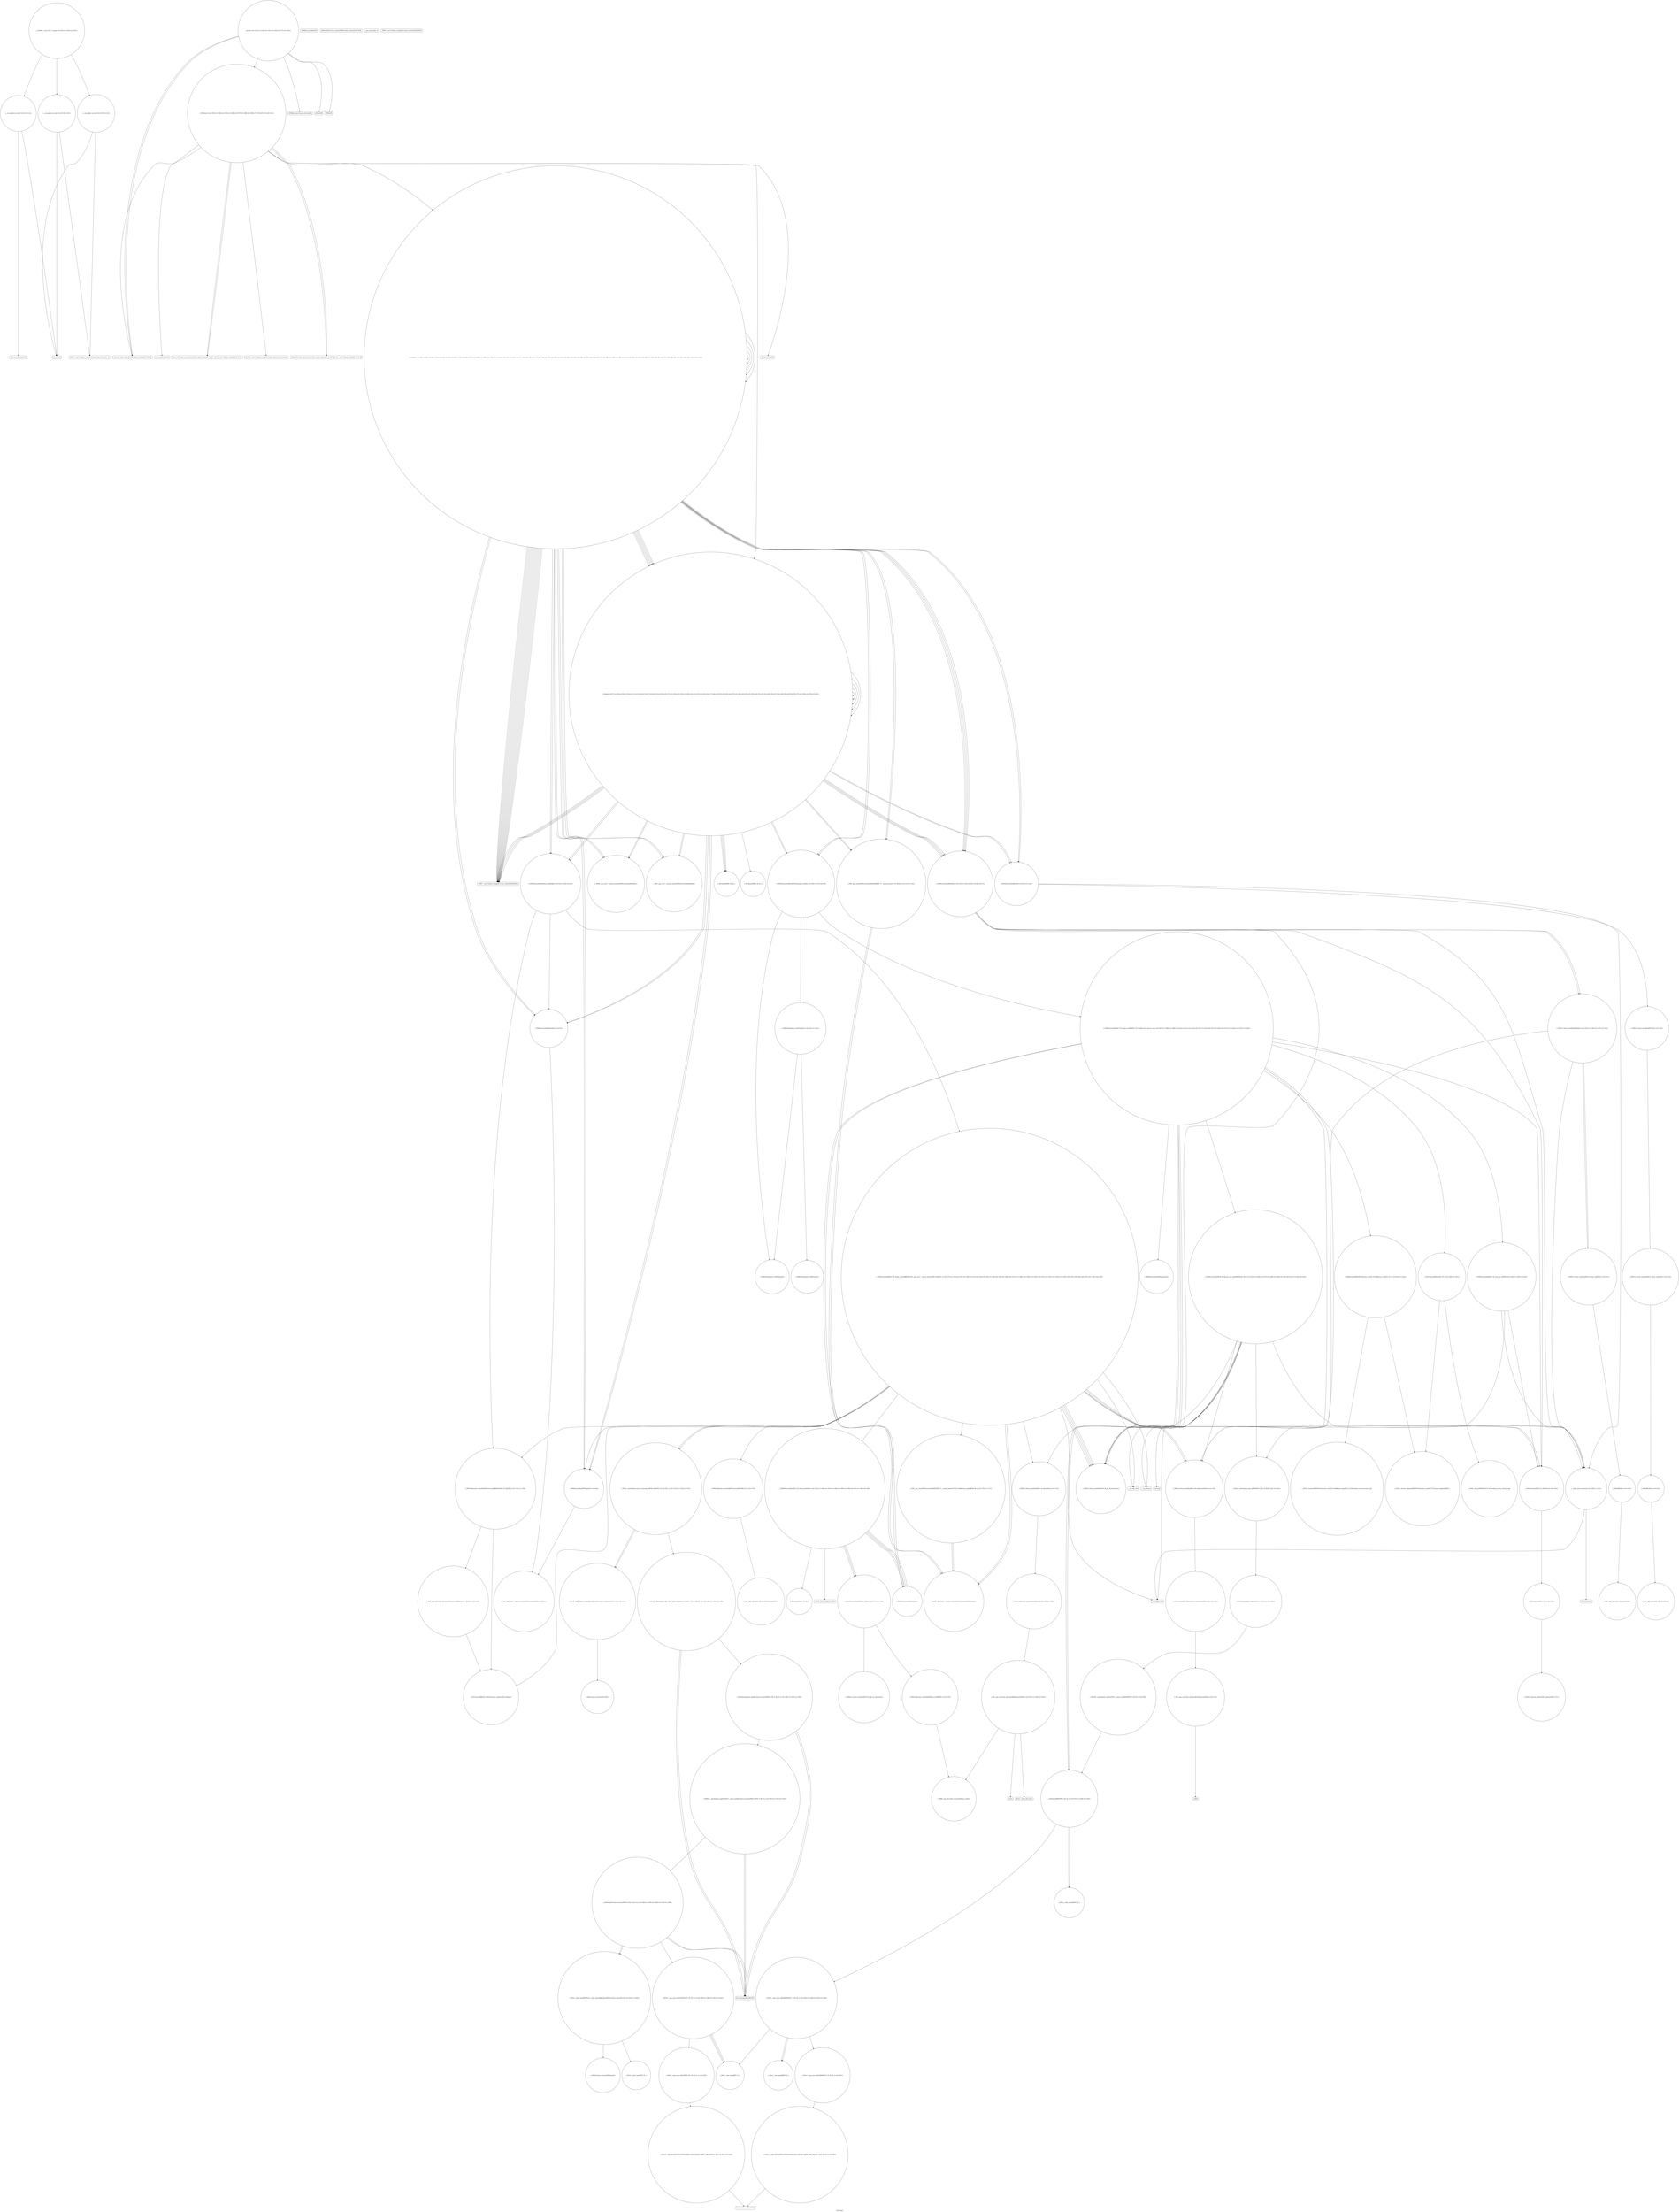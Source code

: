 digraph "Call Graph" {
	label="Call Graph";

	Node0x555a23b48000 [shape=record,shape=circle,label="{__cxx_global_var_init|{<s0>1|<s1>2}}"];
	Node0x555a23b48000:s0 -> Node0x555a23de8bf0[color=black];
	Node0x555a23b48000:s1 -> Node0x555a23de8cf0[color=black];
	Node0x555a23dec890 [shape=record,shape=circle,label="{_ZNKSt13move_iteratorIPiE4baseEv}"];
	Node0x555a23de8ef0 [shape=record,shape=circle,label="{__cxx_global_var_init.2|{<s0>5|<s1>6}}"];
	Node0x555a23de8ef0:s0 -> Node0x555a23de8df0[color=black];
	Node0x555a23de8ef0:s1 -> Node0x555a23de8cf0[color=black];
	Node0x555a23dea3f0 [shape=record,shape=circle,label="{_ZNKSt6vectorIiSaIiEE8capacityEv}"];
	Node0x555a23de9270 [shape=record,shape=circle,label="{_ZNSt6vectorIiSaIiEE5beginEv|{<s0>49}}"];
	Node0x555a23de9270:s0 -> Node0x555a23deacf0[color=black];
	Node0x555a23dea770 [shape=record,shape=circle,label="{_ZSt19__iterator_categoryIPKiENSt15iterator_traitsIT_E17iterator_categoryERKS3_}"];
	Node0x555a23de95f0 [shape=record,shape=circle,label="{_ZNSt6vectorIiSaIiEED2Ev|{<s0>53|<s1>54|<s2>55|<s3>56|<s4>57}}"];
	Node0x555a23de95f0:s0 -> Node0x555a23dea0f0[color=black];
	Node0x555a23de95f0:s1 -> Node0x555a23dea070[color=black];
	Node0x555a23de95f0:s2 -> Node0x555a23dea170[color=black];
	Node0x555a23de95f0:s3 -> Node0x555a23dea170[color=black];
	Node0x555a23de95f0:s4 -> Node0x555a23de9d70[color=black];
	Node0x555a23deaaf0 [shape=record,shape=circle,label="{_ZSt9__advanceIPKilEvRT_T0_St26random_access_iterator_tag}"];
	Node0x555a23de9970 [shape=record,shape=Mrecord,label="{_ZStlsISt11char_traitsIcEERSt13basic_ostreamIcT_ES5_PKc}"];
	Node0x555a23de9cf0 [shape=record,shape=circle,label="{_ZNSt12_Vector_baseIiSaIiEEC2Ev|{<s0>119}}"];
	Node0x555a23de9cf0:s0 -> Node0x555a23de9ef0[color=black];
	Node0x555a23dea070 [shape=record,shape=circle,label="{_ZSt8_DestroyIPiiEvT_S1_RSaIT0_E|{<s0>124}}"];
	Node0x555a23dea070:s0 -> Node0x555a23dea1f0[color=black];
	Node0x555a23deb410 [shape=record,shape=circle,label="{_ZNSt16allocator_traitsISaIiEE10deallocateERS0_Pim|{<s0>132}}"];
	Node0x555a23deb410:s0 -> Node0x555a23deb490[color=black];
	Node0x555a23deb790 [shape=record,shape=circle,label="{_ZN9__gnu_cxx13new_allocatorIiE9constructIiJRKiEEEvPT_DpOT0_|{<s0>160}}"];
	Node0x555a23deb790:s0 -> Node0x555a23deb810[color=black];
	Node0x555a23debb10 [shape=record,shape=circle,label="{_ZNSt16allocator_traitsISaIiEE7destroyIiEEvRS0_PT_|{<s0>176}}"];
	Node0x555a23debb10:s0 -> Node0x555a23dec990[color=black];
	Node0x555a23debe90 [shape=record,shape=circle,label="{_ZNSt16allocator_traitsISaIiEE8max_sizeERKS0_|{<s0>179}}"];
	Node0x555a23debe90:s0 -> Node0x555a23debf90[color=black];
	Node0x555a23dec210 [shape=record,shape=circle,label="{_ZSt22__uninitialized_copy_aISt13move_iteratorIPiES1_iET0_T_S4_S3_RSaIT1_E|{<s0>184|<s1>185|<s2>186}}"];
	Node0x555a23dec210:s0 -> Node0x555a23dec390[color=black];
	Node0x555a23dec210:s1 -> Node0x555a23dec390[color=black];
	Node0x555a23dec210:s2 -> Node0x555a23dec310[color=black];
	Node0x555a23dec590 [shape=record,shape=circle,label="{_ZSt12__miter_baseIPiEDTcl12__miter_basecldtfp_4baseEEESt13move_iteratorIT_E|{<s0>203|<s1>204}}"];
	Node0x555a23dec590:s0 -> Node0x555a23dec890[color=black];
	Node0x555a23dec590:s1 -> Node0x555a23dec810[color=black];
	Node0x555a23de8bf0 [shape=record,shape=Mrecord,label="{_ZNSt8ios_base4InitC1Ev}"];
	Node0x555a23dec910 [shape=record,shape=circle,label="{_ZNSt13move_iteratorIPiEC2ES0_}"];
	Node0x555a23de8f70 [shape=record,shape=circle,label="{_Z2dpii|{<s0>7|<s1>8|<s2>9|<s3>10|<s4>11|<s5>12|<s6>13|<s7>14|<s8>15|<s9>16|<s10>17|<s11>18|<s12>19|<s13>20|<s14>21|<s15>22|<s16>23|<s17>24|<s18>25|<s19>26|<s20>27|<s21>28|<s22>29|<s23>30|<s24>31|<s25>32|<s26>33|<s27>34|<s28>35|<s29>36|<s30>37|<s31>38|<s32>39|<s33>40}}"];
	Node0x555a23de8f70:s0 -> Node0x555a23de8ff0[color=black];
	Node0x555a23de8f70:s1 -> Node0x555a23de8ff0[color=black];
	Node0x555a23de8f70:s2 -> Node0x555a23de9070[color=black];
	Node0x555a23de8f70:s3 -> Node0x555a23de9170[color=black];
	Node0x555a23de8f70:s4 -> Node0x555a23de95f0[color=black];
	Node0x555a23de8f70:s5 -> Node0x555a23de95f0[color=black];
	Node0x555a23de8f70:s6 -> Node0x555a23de9070[color=black];
	Node0x555a23de8f70:s7 -> Node0x555a23de91f0[color=black];
	Node0x555a23de8f70:s8 -> Node0x555a23de9070[color=black];
	Node0x555a23de8f70:s9 -> Node0x555a23de9170[color=black];
	Node0x555a23de8f70:s10 -> Node0x555a23de9070[color=black];
	Node0x555a23de8f70:s11 -> Node0x555a23de91f0[color=black];
	Node0x555a23de8f70:s12 -> Node0x555a23de9270[color=black];
	Node0x555a23de8f70:s13 -> Node0x555a23de92f0[color=black];
	Node0x555a23de8f70:s14 -> Node0x555a23de9370[color=black];
	Node0x555a23de8f70:s15 -> Node0x555a23de93f0[color=black];
	Node0x555a23de8f70:s16 -> Node0x555a23de9270[color=black];
	Node0x555a23de8f70:s17 -> Node0x555a23de92f0[color=black];
	Node0x555a23de8f70:s18 -> Node0x555a23de9370[color=black];
	Node0x555a23de8f70:s19 -> Node0x555a23de93f0[color=black];
	Node0x555a23de8f70:s20 -> Node0x555a23de8f70[color=black];
	Node0x555a23de8f70:s21 -> Node0x555a23de9470[color=black];
	Node0x555a23de8f70:s22 -> Node0x555a23de8f70[color=black];
	Node0x555a23de8f70:s23 -> Node0x555a23de9470[color=black];
	Node0x555a23de8f70:s24 -> Node0x555a23de8f70[color=black];
	Node0x555a23de8f70:s25 -> Node0x555a23de9470[color=black];
	Node0x555a23de8f70:s26 -> Node0x555a23de8f70[color=black];
	Node0x555a23de8f70:s27 -> Node0x555a23de94f0[color=black];
	Node0x555a23de8f70:s28 -> Node0x555a23de8f70[color=black];
	Node0x555a23de8f70:s29 -> Node0x555a23de9470[color=black];
	Node0x555a23de8f70:s30 -> Node0x555a23de9570[color=black];
	Node0x555a23de8f70:s31 -> Node0x555a23de9570[color=black];
	Node0x555a23de8f70:s32 -> Node0x555a23de95f0[color=black];
	Node0x555a23de8f70:s33 -> Node0x555a23de95f0[color=black];
	Node0x555a23dea470 [shape=record,shape=circle,label="{_ZNSt6vectorIiSaIiEE20_M_allocate_and_copyIPKiEEPimT_S6_|{<s0>225|<s1>226|<s2>227|<s3>228|<s4>229|<s5>230|<s6>231|<s7>232|<s8>233}}"];
	Node0x555a23dea470:s0 -> Node0x555a23deb990[color=black];
	Node0x555a23dea470:s1 -> Node0x555a23dea0f0[color=black];
	Node0x555a23dea470:s2 -> Node0x555a23dea670[color=black];
	Node0x555a23dea470:s3 -> Node0x555a23de9df0[color=black];
	Node0x555a23dea470:s4 -> Node0x555a23dea2f0[color=black];
	Node0x555a23dea470:s5 -> Node0x555a23debb90[color=black];
	Node0x555a23dea470:s6 -> Node0x555a23debc10[color=black];
	Node0x555a23dea470:s7 -> Node0x555a23dea7f0[color=black];
	Node0x555a23dea470:s8 -> Node0x555a23de9d70[color=black];
	Node0x555a23de92f0 [shape=record,shape=circle,label="{_ZNSt6vectorIiSaIiEE3endEv|{<s0>50}}"];
	Node0x555a23de92f0:s0 -> Node0x555a23deacf0[color=black];
	Node0x555a23dea7f0 [shape=record,shape=Mrecord,label="{llvm.trap}"];
	Node0x555a23de9670 [shape=record,shape=circle,label="{_Z3rekii|{<s0>58|<s1>59|<s2>60|<s3>61|<s4>62|<s5>63|<s6>64|<s7>65|<s8>66|<s9>67|<s10>68|<s11>69|<s12>70|<s13>71|<s14>72|<s15>73|<s16>74|<s17>75|<s18>76|<s19>77|<s20>78|<s21>79|<s22>80|<s23>81|<s24>82|<s25>83|<s26>84|<s27>85|<s28>86|<s29>87|<s30>88|<s31>89|<s32>90|<s33>91|<s34>92|<s35>93|<s36>94|<s37>95|<s38>96|<s39>97|<s40>98|<s41>99|<s42>100|<s43>101|<s44>102}}"];
	Node0x555a23de9670:s0 -> Node0x555a23de8f70[color=black];
	Node0x555a23de9670:s1 -> Node0x555a23de8ff0[color=black];
	Node0x555a23de9670:s2 -> Node0x555a23de8ff0[color=black];
	Node0x555a23de9670:s3 -> Node0x555a23de9070[color=black];
	Node0x555a23de9670:s4 -> Node0x555a23de9170[color=black];
	Node0x555a23de9670:s5 -> Node0x555a23de95f0[color=black];
	Node0x555a23de9670:s6 -> Node0x555a23de95f0[color=black];
	Node0x555a23de9670:s7 -> Node0x555a23de9070[color=black];
	Node0x555a23de9670:s8 -> Node0x555a23de91f0[color=black];
	Node0x555a23de9670:s9 -> Node0x555a23de9070[color=black];
	Node0x555a23de9670:s10 -> Node0x555a23de9170[color=black];
	Node0x555a23de9670:s11 -> Node0x555a23de9070[color=black];
	Node0x555a23de9670:s12 -> Node0x555a23de91f0[color=black];
	Node0x555a23de9670:s13 -> Node0x555a23de9270[color=black];
	Node0x555a23de9670:s14 -> Node0x555a23de92f0[color=black];
	Node0x555a23de9670:s15 -> Node0x555a23de9370[color=black];
	Node0x555a23de9670:s16 -> Node0x555a23de93f0[color=black];
	Node0x555a23de9670:s17 -> Node0x555a23de9270[color=black];
	Node0x555a23de9670:s18 -> Node0x555a23de92f0[color=black];
	Node0x555a23de9670:s19 -> Node0x555a23de9370[color=black];
	Node0x555a23de9670:s20 -> Node0x555a23de93f0[color=black];
	Node0x555a23de9670:s21 -> Node0x555a23de8f70[color=black];
	Node0x555a23de9670:s22 -> Node0x555a23de9070[color=black];
	Node0x555a23de9670:s23 -> Node0x555a23de9070[color=black];
	Node0x555a23de9670:s24 -> Node0x555a23de9670[color=black];
	Node0x555a23de9670:s25 -> Node0x555a23de8f70[color=black];
	Node0x555a23de9670:s26 -> Node0x555a23de9070[color=black];
	Node0x555a23de9670:s27 -> Node0x555a23de9070[color=black];
	Node0x555a23de9670:s28 -> Node0x555a23de9670[color=black];
	Node0x555a23de9670:s29 -> Node0x555a23de8f70[color=black];
	Node0x555a23de9670:s30 -> Node0x555a23de9070[color=black];
	Node0x555a23de9670:s31 -> Node0x555a23de9070[color=black];
	Node0x555a23de9670:s32 -> Node0x555a23de9670[color=black];
	Node0x555a23de9670:s33 -> Node0x555a23de8f70[color=black];
	Node0x555a23de9670:s34 -> Node0x555a23de9070[color=black];
	Node0x555a23de9670:s35 -> Node0x555a23de9070[color=black];
	Node0x555a23de9670:s36 -> Node0x555a23de9670[color=black];
	Node0x555a23de9670:s37 -> Node0x555a23de8f70[color=black];
	Node0x555a23de9670:s38 -> Node0x555a23de9070[color=black];
	Node0x555a23de9670:s39 -> Node0x555a23de9070[color=black];
	Node0x555a23de9670:s40 -> Node0x555a23de9670[color=black];
	Node0x555a23de9670:s41 -> Node0x555a23de9570[color=black];
	Node0x555a23de9670:s42 -> Node0x555a23de9570[color=black];
	Node0x555a23de9670:s43 -> Node0x555a23de95f0[color=black];
	Node0x555a23de9670:s44 -> Node0x555a23de95f0[color=black];
	Node0x555a23deab70 [shape=record,shape=circle,label="{_ZSt18uninitialized_copyIPKiPiET0_T_S4_S3_|{<s0>249}}"];
	Node0x555a23deab70:s0 -> Node0x555a23deabf0[color=black];
	Node0x555a23de99f0 [shape=record,shape=Mrecord,label="{_ZNSolsEPFRSoS_E}"];
	Node0x555a23de9d70 [shape=record,shape=circle,label="{__clang_call_terminate|{<s0>120|<s1>121}}"];
	Node0x555a23de9d70:s0 -> Node0x555a23de9df0[color=black];
	Node0x555a23de9d70:s1 -> Node0x555a23de9e70[color=black];
	Node0x555a23dea0f0 [shape=record,shape=circle,label="{_ZNSt12_Vector_baseIiSaIiEE19_M_get_Tp_allocatorEv}"];
	Node0x555a23deb490 [shape=record,shape=circle,label="{_ZN9__gnu_cxx13new_allocatorIiE10deallocateEPim|{<s0>133}}"];
	Node0x555a23deb490:s0 -> Node0x555a23deb510[color=black];
	Node0x555a23deb810 [shape=record,shape=circle,label="{_ZSt7forwardIRKiEOT_RNSt16remove_referenceIS2_E4typeE}"];
	Node0x555a23debb90 [shape=record,shape=Mrecord,label="{__cxa_rethrow}"];
	Node0x555a23debf10 [shape=record,shape=circle,label="{_ZNKSt12_Vector_baseIiSaIiEE19_M_get_Tp_allocatorEv}"];
	Node0x555a23dec290 [shape=record,shape=circle,label="{_ZSt32__make_move_if_noexcept_iteratorIiSt13move_iteratorIPiEET0_PT_|{<s0>187}}"];
	Node0x555a23dec290:s0 -> Node0x555a23dec910[color=black];
	Node0x555a23dec610 [shape=record,shape=circle,label="{_ZSt13__copy_move_aILb1EPiS0_ET1_T0_S2_S1_|{<s0>205}}"];
	Node0x555a23dec610:s0 -> Node0x555a23dec710[color=black];
	Node0x555a23de8c70 [shape=record,shape=Mrecord,label="{_ZNSt8ios_base4InitD1Ev}"];
	Node0x555a23dec990 [shape=record,shape=circle,label="{_ZN9__gnu_cxx13new_allocatorIiE7destroyIiEEvPT_}"];
	Node0x555a23de8ff0 [shape=record,shape=circle,label="{_ZNSt6vectorIiSaIiEEC2Ev|{<s0>41|<s1>42}}"];
	Node0x555a23de8ff0:s0 -> Node0x555a23de9cf0[color=black];
	Node0x555a23de8ff0:s1 -> Node0x555a23de9d70[color=black];
	Node0x555a23dea4f0 [shape=record,shape=circle,label="{_ZNSt6vectorIiSaIiEE15_M_erase_at_endEPi|{<s0>234|<s1>235|<s2>236}}"];
	Node0x555a23dea4f0:s0 -> Node0x555a23dea0f0[color=black];
	Node0x555a23dea4f0:s1 -> Node0x555a23dea070[color=black];
	Node0x555a23dea4f0:s2 -> Node0x555a23de9d70[color=black];
	Node0x555a23de9370 [shape=record,shape=circle,label="{_ZN9__gnu_cxxneIPiSt6vectorIiSaIiEEEEbRKNS_17__normal_iteratorIT_T0_EESA_|{<s0>51|<s1>52}}"];
	Node0x555a23de9370:s0 -> Node0x555a23deba90[color=black];
	Node0x555a23de9370:s1 -> Node0x555a23deba90[color=black];
	Node0x555a23dea870 [shape=record,shape=circle,label="{_ZSt14__copy_move_a2ILb0EPKiPiET1_T0_S4_S3_|{<s0>243|<s1>244|<s2>245|<s3>246}}"];
	Node0x555a23dea870:s0 -> Node0x555a23dea9f0[color=black];
	Node0x555a23dea870:s1 -> Node0x555a23dea9f0[color=black];
	Node0x555a23dea870:s2 -> Node0x555a23dec690[color=black];
	Node0x555a23dea870:s3 -> Node0x555a23dea970[color=black];
	Node0x555a23de96f0 [shape=record,shape=circle,label="{_Z5Solvev|{<s0>103|<s1>104|<s2>105|<s3>106|<s4>107|<s5>108|<s6>109|<s7>110|<s8>111|<s9>112}}"];
	Node0x555a23de96f0:s0 -> Node0x555a23de9770[color=black];
	Node0x555a23de96f0:s1 -> Node0x555a23de97f0[color=black];
	Node0x555a23de96f0:s2 -> Node0x555a23de97f0[color=black];
	Node0x555a23de96f0:s3 -> Node0x555a23de9870[color=black];
	Node0x555a23de96f0:s4 -> Node0x555a23de8f70[color=black];
	Node0x555a23de96f0:s5 -> Node0x555a23de9670[color=black];
	Node0x555a23de96f0:s6 -> Node0x555a23de98f0[color=black];
	Node0x555a23de96f0:s7 -> Node0x555a23de9970[color=black];
	Node0x555a23de96f0:s8 -> Node0x555a23de98f0[color=black];
	Node0x555a23de96f0:s9 -> Node0x555a23de99f0[color=black];
	Node0x555a23deabf0 [shape=record,shape=circle,label="{_ZNSt20__uninitialized_copyILb1EE13__uninit_copyIPKiPiEET0_T_S6_S5_|{<s0>250}}"];
	Node0x555a23deabf0:s0 -> Node0x555a23dea570[color=black];
	Node0x555a23de9a70 [shape=record,shape=Mrecord,label="{_ZSt4endlIcSt11char_traitsIcEERSt13basic_ostreamIT_T0_ES6_}"];
	Node0x555a23de9df0 [shape=record,shape=Mrecord,label="{__cxa_begin_catch}"];
	Node0x555a23dea170 [shape=record,shape=circle,label="{_ZNSt12_Vector_baseIiSaIiEED2Ev|{<s0>125|<s1>126|<s2>127|<s3>128}}"];
	Node0x555a23dea170:s0 -> Node0x555a23dea2f0[color=black];
	Node0x555a23dea170:s1 -> Node0x555a23deb390[color=black];
	Node0x555a23dea170:s2 -> Node0x555a23deb390[color=black];
	Node0x555a23dea170:s3 -> Node0x555a23de9d70[color=black];
	Node0x555a23deb510 [shape=record,shape=Mrecord,label="{_ZdlPv}"];
	Node0x555a23deb890 [shape=record,shape=circle,label="{_ZNKSt6vectorIiSaIiEE12_M_check_lenEmPKc|{<s0>161|<s1>162|<s2>163|<s3>164|<s4>165|<s5>166|<s6>167|<s7>168|<s8>169}}"];
	Node0x555a23deb890:s0 -> Node0x555a23debc90[color=black];
	Node0x555a23deb890:s1 -> Node0x555a23debd10[color=black];
	Node0x555a23deb890:s2 -> Node0x555a23debd90[color=black];
	Node0x555a23deb890:s3 -> Node0x555a23debd10[color=black];
	Node0x555a23deb890:s4 -> Node0x555a23debd10[color=black];
	Node0x555a23deb890:s5 -> Node0x555a23debe10[color=black];
	Node0x555a23deb890:s6 -> Node0x555a23debd10[color=black];
	Node0x555a23deb890:s7 -> Node0x555a23debc90[color=black];
	Node0x555a23deb890:s8 -> Node0x555a23debc90[color=black];
	Node0x555a23debc10 [shape=record,shape=Mrecord,label="{__cxa_end_catch}"];
	Node0x555a23debf90 [shape=record,shape=circle,label="{_ZNK9__gnu_cxx13new_allocatorIiE8max_sizeEv}"];
	Node0x555a23dec310 [shape=record,shape=circle,label="{_ZSt18uninitialized_copyISt13move_iteratorIPiES1_ET0_T_S4_S3_|{<s0>188|<s1>189|<s2>190}}"];
	Node0x555a23dec310:s0 -> Node0x555a23dec390[color=black];
	Node0x555a23dec310:s1 -> Node0x555a23dec390[color=black];
	Node0x555a23dec310:s2 -> Node0x555a23dec410[color=black];
	Node0x555a23dec690 [shape=record,shape=circle,label="{_ZSt12__niter_baseIPiET_S1_}"];
	Node0x555a23de8cf0 [shape=record,shape=Mrecord,label="{__cxa_atexit}"];
	Node0x555a23deca10 [shape=record,shape=circle,label="{_ZNSt6vectorIiSaIiEE13_M_assign_auxIPKiEEvT_S5_St20forward_iterator_tag|{<s0>207|<s1>208|<s2>209|<s3>210|<s4>211|<s5>212|<s6>213|<s7>214|<s8>215|<s9>216|<s10>217|<s11>218|<s12>219|<s13>220}}"];
	Node0x555a23deca10:s0 -> Node0x555a23dea370[color=black];
	Node0x555a23deca10:s1 -> Node0x555a23dea3f0[color=black];
	Node0x555a23deca10:s2 -> Node0x555a23dea470[color=black];
	Node0x555a23deca10:s3 -> Node0x555a23dea0f0[color=black];
	Node0x555a23deca10:s4 -> Node0x555a23dea070[color=black];
	Node0x555a23deca10:s5 -> Node0x555a23dea2f0[color=black];
	Node0x555a23deca10:s6 -> Node0x555a23debd10[color=black];
	Node0x555a23deca10:s7 -> Node0x555a23dea570[color=black];
	Node0x555a23deca10:s8 -> Node0x555a23dea4f0[color=black];
	Node0x555a23deca10:s9 -> Node0x555a23debd10[color=black];
	Node0x555a23deca10:s10 -> Node0x555a23dea5f0[color=black];
	Node0x555a23deca10:s11 -> Node0x555a23dea570[color=black];
	Node0x555a23deca10:s12 -> Node0x555a23dea0f0[color=black];
	Node0x555a23deca10:s13 -> Node0x555a23dea670[color=black];
	Node0x555a23de9070 [shape=record,shape=Mrecord,label="{_ZNSt7__cxx1112basic_stringIcSt11char_traitsIcESaIcEEixEm}"];
	Node0x555a23dea570 [shape=record,shape=circle,label="{_ZSt4copyIPKiPiET0_T_S4_S3_|{<s0>237|<s1>238|<s2>239}}"];
	Node0x555a23dea570:s0 -> Node0x555a23dea8f0[color=black];
	Node0x555a23dea570:s1 -> Node0x555a23dea8f0[color=black];
	Node0x555a23dea570:s2 -> Node0x555a23dea870[color=black];
	Node0x555a23de93f0 [shape=record,shape=circle,label="{_ZNK9__gnu_cxx17__normal_iteratorIPiSt6vectorIiSaIiEEEdeEv}"];
	Node0x555a23dea8f0 [shape=record,shape=circle,label="{_ZSt12__miter_baseIPKiET_S2_}"];
	Node0x555a23de9770 [shape=record,shape=Mrecord,label="{llvm.memset.p0i8.i64}"];
	Node0x555a23deac70 [shape=record,shape=circle,label="{_ZNKSt16initializer_listIiE4sizeEv}"];
	Node0x555a23de9af0 [shape=record,shape=circle,label="{main|{<s0>113|<s1>114|<s2>115|<s3>116|<s4>117|<s5>118}}"];
	Node0x555a23de9af0:s0 -> Node0x555a23de9b70[color=black];
	Node0x555a23de9af0:s1 -> Node0x555a23de9bf0[color=black];
	Node0x555a23de9af0:s2 -> Node0x555a23de9970[color=black];
	Node0x555a23de9af0:s3 -> Node0x555a23de9c70[color=black];
	Node0x555a23de9af0:s4 -> Node0x555a23de9970[color=black];
	Node0x555a23de9af0:s5 -> Node0x555a23de96f0[color=black];
	Node0x555a23de9e70 [shape=record,shape=Mrecord,label="{_ZSt9terminatev}"];
	Node0x555a23dea1f0 [shape=record,shape=circle,label="{_ZSt8_DestroyIPiEvT_S1_|{<s0>129}}"];
	Node0x555a23dea1f0:s0 -> Node0x555a23dea270[color=black];
	Node0x555a23deb590 [shape=record,shape=circle,label="{_ZNSaIiED2Ev|{<s0>134}}"];
	Node0x555a23deb590:s0 -> Node0x555a23deb610[color=black];
	Node0x555a23deb910 [shape=record,shape=circle,label="{_ZN9__gnu_cxxmiIPiSt6vectorIiSaIiEEEENS_17__normal_iteratorIT_T0_E15difference_typeERKS8_SB_|{<s0>170|<s1>171}}"];
	Node0x555a23deb910:s0 -> Node0x555a23deba90[color=black];
	Node0x555a23deb910:s1 -> Node0x555a23deba90[color=black];
	Node0x555a23debc90 [shape=record,shape=circle,label="{_ZNKSt6vectorIiSaIiEE8max_sizeEv|{<s0>177|<s1>178}}"];
	Node0x555a23debc90:s0 -> Node0x555a23debf10[color=black];
	Node0x555a23debc90:s1 -> Node0x555a23debe90[color=black];
	Node0x555a23dec010 [shape=record,shape=circle,label="{_ZNSt16allocator_traitsISaIiEE8allocateERS0_m|{<s0>180}}"];
	Node0x555a23dec010:s0 -> Node0x555a23dec090[color=black];
	Node0x555a23dec390 [shape=record,shape=Mrecord,label="{llvm.memcpy.p0i8.p0i8.i64}"];
	Node0x555a23dec710 [shape=record,shape=circle,label="{_ZNSt11__copy_moveILb1ELb1ESt26random_access_iterator_tagE8__copy_mIiEEPT_PKS3_S6_S4_|{<s0>206}}"];
	Node0x555a23dec710:s0 -> Node0x555a23dec790[color=black];
	Node0x555a23de8d70 [shape=record,shape=circle,label="{__cxx_global_var_init.1|{<s0>3|<s1>4}}"];
	Node0x555a23de8d70:s0 -> Node0x555a23de8df0[color=black];
	Node0x555a23de8d70:s1 -> Node0x555a23de8cf0[color=black];
	Node0x555a23deca90 [shape=record,shape=circle,label="{_ZNKSt16initializer_listIiE5beginEv}"];
	Node0x555a23de90f0 [shape=record,shape=Mrecord,label="{__gxx_personality_v0}"];
	Node0x555a23dea5f0 [shape=record,shape=circle,label="{_ZSt7advanceIPKimEvRT_T0_|{<s0>240|<s1>241}}"];
	Node0x555a23dea5f0:s0 -> Node0x555a23dea770[color=black];
	Node0x555a23dea5f0:s1 -> Node0x555a23deaaf0[color=black];
	Node0x555a23de9470 [shape=record,shape=circle,label="{_ZSt3minIxERKT_S2_S2_}"];
	Node0x555a23dea970 [shape=record,shape=circle,label="{_ZSt13__copy_move_aILb0EPKiPiET1_T0_S4_S3_|{<s0>247}}"];
	Node0x555a23dea970:s0 -> Node0x555a23deaa70[color=black];
	Node0x555a23de97f0 [shape=record,shape=Mrecord,label="{_ZStrsIcSt11char_traitsIcESaIcEERSt13basic_istreamIT_T0_ES7_RNSt7__cxx1112basic_stringIS4_S5_T1_EE}"];
	Node0x555a23deacf0 [shape=record,shape=circle,label="{_ZN9__gnu_cxx17__normal_iteratorIPiSt6vectorIiSaIiEEEC2ERKS1_}"];
	Node0x555a23de9b70 [shape=record,shape=Mrecord,label="{_ZNSt8ios_base15sync_with_stdioEb}"];
	Node0x555a23de9ef0 [shape=record,shape=circle,label="{_ZNSt12_Vector_baseIiSaIiEE12_Vector_implC2Ev|{<s0>122}}"];
	Node0x555a23de9ef0:s0 -> Node0x555a23de9f70[color=black];
	Node0x555a23dea270 [shape=record,shape=circle,label="{_ZNSt12_Destroy_auxILb1EE9__destroyIPiEEvT_S3_}"];
	Node0x555a23deb610 [shape=record,shape=circle,label="{_ZN9__gnu_cxx13new_allocatorIiED2Ev}"];
	Node0x555a23deb990 [shape=record,shape=circle,label="{_ZNSt12_Vector_baseIiSaIiEE11_M_allocateEm|{<s0>172}}"];
	Node0x555a23deb990:s0 -> Node0x555a23dec010[color=black];
	Node0x555a23debd10 [shape=record,shape=circle,label="{_ZNKSt6vectorIiSaIiEE4sizeEv}"];
	Node0x555a23dec090 [shape=record,shape=circle,label="{_ZN9__gnu_cxx13new_allocatorIiE8allocateEmPKv|{<s0>181|<s1>182|<s2>183}}"];
	Node0x555a23dec090:s0 -> Node0x555a23debf90[color=black];
	Node0x555a23dec090:s1 -> Node0x555a23dec110[color=black];
	Node0x555a23dec090:s2 -> Node0x555a23dec190[color=black];
	Node0x555a23dec410 [shape=record,shape=circle,label="{_ZNSt20__uninitialized_copyILb1EE13__uninit_copyISt13move_iteratorIPiES3_EET0_T_S6_S5_|{<s0>191|<s1>192|<s2>193}}"];
	Node0x555a23dec410:s0 -> Node0x555a23dec390[color=black];
	Node0x555a23dec410:s1 -> Node0x555a23dec390[color=black];
	Node0x555a23dec410:s2 -> Node0x555a23dec490[color=black];
	Node0x555a23dec790 [shape=record,shape=Mrecord,label="{llvm.memmove.p0i8.p0i8.i64}"];
	Node0x555a23de8df0 [shape=record,shape=Mrecord,label="{_ZNSt7__cxx1112basic_stringIcSt11char_traitsIcESaIcEEC1Ev}"];
	Node0x555a23decb10 [shape=record,shape=circle,label="{_ZNKSt16initializer_listIiE3endEv|{<s0>221|<s1>222}}"];
	Node0x555a23decb10:s0 -> Node0x555a23deca90[color=black];
	Node0x555a23decb10:s1 -> Node0x555a23deac70[color=black];
	Node0x555a23de9170 [shape=record,shape=circle,label="{_ZNSt6vectorIiSaIiEE9push_backERKi|{<s0>43|<s1>44|<s2>45}}"];
	Node0x555a23de9170:s0 -> Node0x555a23deb690[color=black];
	Node0x555a23de9170:s1 -> Node0x555a23de92f0[color=black];
	Node0x555a23de9170:s2 -> Node0x555a23deb710[color=black];
	Node0x555a23dea670 [shape=record,shape=circle,label="{_ZSt22__uninitialized_copy_aIPKiPiiET0_T_S4_S3_RSaIT1_E|{<s0>242}}"];
	Node0x555a23dea670:s0 -> Node0x555a23deab70[color=black];
	Node0x555a23de94f0 [shape=record,shape=circle,label="{_ZSt3maxIxERKT_S2_S2_}"];
	Node0x555a23dea9f0 [shape=record,shape=circle,label="{_ZSt12__niter_baseIPKiET_S2_}"];
	Node0x555a23de9870 [shape=record,shape=Mrecord,label="{_ZNKSt7__cxx1112basic_stringIcSt11char_traitsIcESaIcEE4sizeEv}"];
	Node0x555a23dead70 [shape=record,shape=circle,label="{_GLOBAL__sub_I_IvL_1_0.cpp|{<s0>251|<s1>252|<s2>253}}"];
	Node0x555a23dead70:s0 -> Node0x555a23b48000[color=black];
	Node0x555a23dead70:s1 -> Node0x555a23de8d70[color=black];
	Node0x555a23dead70:s2 -> Node0x555a23de8ef0[color=black];
	Node0x555a23de9bf0 [shape=record,shape=Mrecord,label="{_ZNSirsERi}"];
	Node0x555a23de9f70 [shape=record,shape=circle,label="{_ZNSaIiEC2Ev|{<s0>123}}"];
	Node0x555a23de9f70:s0 -> Node0x555a23de9ff0[color=black];
	Node0x555a23dea2f0 [shape=record,shape=circle,label="{_ZNSt12_Vector_baseIiSaIiEE13_M_deallocateEPim|{<s0>130}}"];
	Node0x555a23dea2f0:s0 -> Node0x555a23deb410[color=black];
	Node0x555a23deb690 [shape=record,shape=circle,label="{_ZNSt16allocator_traitsISaIiEE9constructIiJRKiEEEvRS0_PT_DpOT0_|{<s0>135|<s1>136}}"];
	Node0x555a23deb690:s0 -> Node0x555a23deb810[color=black];
	Node0x555a23deb690:s1 -> Node0x555a23deb790[color=black];
	Node0x555a23deba10 [shape=record,shape=circle,label="{_ZSt34__uninitialized_move_if_noexcept_aIPiS0_SaIiEET0_T_S3_S2_RT1_|{<s0>173|<s1>174|<s2>175}}"];
	Node0x555a23deba10:s0 -> Node0x555a23dec290[color=black];
	Node0x555a23deba10:s1 -> Node0x555a23dec290[color=black];
	Node0x555a23deba10:s2 -> Node0x555a23dec210[color=black];
	Node0x555a23debd90 [shape=record,shape=Mrecord,label="{_ZSt20__throw_length_errorPKc}"];
	Node0x555a23dec110 [shape=record,shape=Mrecord,label="{_ZSt17__throw_bad_allocv}"];
	Node0x555a23dec490 [shape=record,shape=circle,label="{_ZSt4copyISt13move_iteratorIPiES1_ET0_T_S4_S3_|{<s0>194|<s1>195|<s2>196|<s3>197|<s4>198}}"];
	Node0x555a23dec490:s0 -> Node0x555a23dec390[color=black];
	Node0x555a23dec490:s1 -> Node0x555a23dec590[color=black];
	Node0x555a23dec490:s2 -> Node0x555a23dec390[color=black];
	Node0x555a23dec490:s3 -> Node0x555a23dec590[color=black];
	Node0x555a23dec490:s4 -> Node0x555a23dec510[color=black];
	Node0x555a23dec810 [shape=record,shape=circle,label="{_ZSt12__miter_baseIPiET_S1_}"];
	Node0x555a23de8e70 [shape=record,shape=Mrecord,label="{_ZNSt7__cxx1112basic_stringIcSt11char_traitsIcESaIcEED1Ev}"];
	Node0x555a23dea370 [shape=record,shape=circle,label="{_ZSt8distanceIPKiENSt15iterator_traitsIT_E15difference_typeES3_S3_|{<s0>223|<s1>224}}"];
	Node0x555a23dea370:s0 -> Node0x555a23dea770[color=black];
	Node0x555a23dea370:s1 -> Node0x555a23dea6f0[color=black];
	Node0x555a23de91f0 [shape=record,shape=circle,label="{_ZNSt6vectorIiSaIiEEaSESt16initializer_listIiE|{<s0>46|<s1>47|<s2>48}}"];
	Node0x555a23de91f0:s0 -> Node0x555a23deca90[color=black];
	Node0x555a23de91f0:s1 -> Node0x555a23decb10[color=black];
	Node0x555a23de91f0:s2 -> Node0x555a23deca10[color=black];
	Node0x555a23dea6f0 [shape=record,shape=circle,label="{_ZSt10__distanceIPKiENSt15iterator_traitsIT_E15difference_typeES3_S3_St26random_access_iterator_tag}"];
	Node0x555a23de9570 [shape=record,shape=circle,label="{_ZN9__gnu_cxx17__normal_iteratorIPiSt6vectorIiSaIiEEEppEv}"];
	Node0x555a23deaa70 [shape=record,shape=circle,label="{_ZNSt11__copy_moveILb0ELb1ESt26random_access_iterator_tagE8__copy_mIiEEPT_PKS3_S6_S4_|{<s0>248}}"];
	Node0x555a23deaa70:s0 -> Node0x555a23dec790[color=black];
	Node0x555a23de98f0 [shape=record,shape=Mrecord,label="{_ZStlsIcSt11char_traitsIcESaIcEERSt13basic_ostreamIT_T0_ES7_RKNSt7__cxx1112basic_stringIS4_S5_T1_EE}"];
	Node0x555a23de9c70 [shape=record,shape=Mrecord,label="{_ZNSolsEi}"];
	Node0x555a23de9ff0 [shape=record,shape=circle,label="{_ZN9__gnu_cxx13new_allocatorIiEC2Ev}"];
	Node0x555a23deb390 [shape=record,shape=circle,label="{_ZNSt12_Vector_baseIiSaIiEE12_Vector_implD2Ev|{<s0>131}}"];
	Node0x555a23deb390:s0 -> Node0x555a23deb590[color=black];
	Node0x555a23deb710 [shape=record,shape=circle,label="{_ZNSt6vectorIiSaIiEE17_M_realloc_insertIJRKiEEEvN9__gnu_cxx17__normal_iteratorIPiS1_EEDpOT_|{<s0>137|<s1>138|<s2>139|<s3>140|<s4>141|<s5>142|<s6>143|<s7>144|<s8>145|<s9>146|<s10>147|<s11>148|<s12>149|<s13>150|<s14>151|<s15>152|<s16>153|<s17>154|<s18>155|<s19>156|<s20>157|<s21>158|<s22>159}}"];
	Node0x555a23deb710:s0 -> Node0x555a23deb890[color=black];
	Node0x555a23deb710:s1 -> Node0x555a23de9270[color=black];
	Node0x555a23deb710:s2 -> Node0x555a23deb910[color=black];
	Node0x555a23deb710:s3 -> Node0x555a23deb990[color=black];
	Node0x555a23deb710:s4 -> Node0x555a23deb810[color=black];
	Node0x555a23deb710:s5 -> Node0x555a23deb690[color=black];
	Node0x555a23deb710:s6 -> Node0x555a23deba90[color=black];
	Node0x555a23deb710:s7 -> Node0x555a23dea0f0[color=black];
	Node0x555a23deb710:s8 -> Node0x555a23deba10[color=black];
	Node0x555a23deb710:s9 -> Node0x555a23deba90[color=black];
	Node0x555a23deb710:s10 -> Node0x555a23dea0f0[color=black];
	Node0x555a23deb710:s11 -> Node0x555a23deba10[color=black];
	Node0x555a23deb710:s12 -> Node0x555a23de9df0[color=black];
	Node0x555a23deb710:s13 -> Node0x555a23debb10[color=black];
	Node0x555a23deb710:s14 -> Node0x555a23debc10[color=black];
	Node0x555a23deb710:s15 -> Node0x555a23dea0f0[color=black];
	Node0x555a23deb710:s16 -> Node0x555a23dea070[color=black];
	Node0x555a23deb710:s17 -> Node0x555a23dea2f0[color=black];
	Node0x555a23deb710:s18 -> Node0x555a23debb90[color=black];
	Node0x555a23deb710:s19 -> Node0x555a23dea0f0[color=black];
	Node0x555a23deb710:s20 -> Node0x555a23dea070[color=black];
	Node0x555a23deb710:s21 -> Node0x555a23dea2f0[color=black];
	Node0x555a23deb710:s22 -> Node0x555a23de9d70[color=black];
	Node0x555a23deba90 [shape=record,shape=circle,label="{_ZNK9__gnu_cxx17__normal_iteratorIPiSt6vectorIiSaIiEEE4baseEv}"];
	Node0x555a23debe10 [shape=record,shape=circle,label="{_ZSt3maxImERKT_S2_S2_}"];
	Node0x555a23dec190 [shape=record,shape=Mrecord,label="{_Znwm}"];
	Node0x555a23dec510 [shape=record,shape=circle,label="{_ZSt14__copy_move_a2ILb1EPiS0_ET1_T0_S2_S1_|{<s0>199|<s1>200|<s2>201|<s3>202}}"];
	Node0x555a23dec510:s0 -> Node0x555a23dec690[color=black];
	Node0x555a23dec510:s1 -> Node0x555a23dec690[color=black];
	Node0x555a23dec510:s2 -> Node0x555a23dec690[color=black];
	Node0x555a23dec510:s3 -> Node0x555a23dec610[color=black];
}
